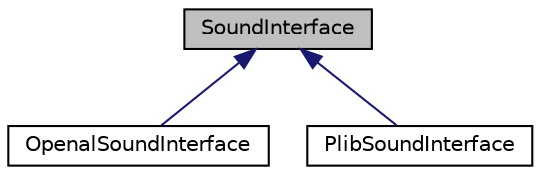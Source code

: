 digraph "SoundInterface"
{
  edge [fontname="Helvetica",fontsize="10",labelfontname="Helvetica",labelfontsize="10"];
  node [fontname="Helvetica",fontsize="10",shape=record];
  Node1 [label="SoundInterface",height=0.2,width=0.4,color="black", fillcolor="grey75", style="filled", fontcolor="black"];
  Node1 -> Node2 [dir="back",color="midnightblue",fontsize="10",style="solid",fontname="Helvetica"];
  Node2 [label="OpenalSoundInterface",height=0.2,width=0.4,color="black", fillcolor="white", style="filled",URL="$class_openal_sound_interface.html"];
  Node1 -> Node3 [dir="back",color="midnightblue",fontsize="10",style="solid",fontname="Helvetica"];
  Node3 [label="PlibSoundInterface",height=0.2,width=0.4,color="black", fillcolor="white", style="filled",URL="$class_plib_sound_interface.html",tooltip="PLIB interface. "];
}
